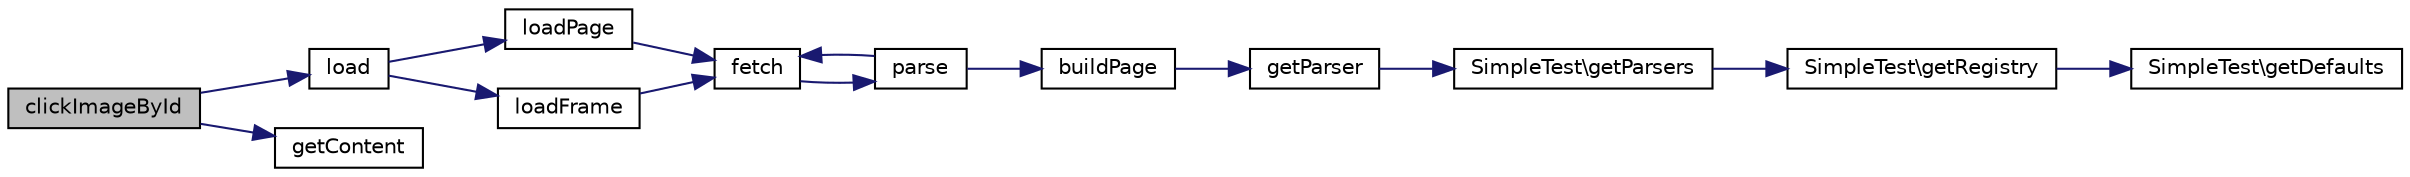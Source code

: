 digraph "clickImageById"
{
  edge [fontname="Helvetica",fontsize="10",labelfontname="Helvetica",labelfontsize="10"];
  node [fontname="Helvetica",fontsize="10",shape=record];
  rankdir="LR";
  Node1 [label="clickImageById",height=0.2,width=0.4,color="black", fillcolor="grey75", style="filled" fontcolor="black"];
  Node1 -> Node2 [color="midnightblue",fontsize="10",style="solid",fontname="Helvetica"];
  Node2 [label="load",height=0.2,width=0.4,color="black", fillcolor="white", style="filled",URL="$class_simple_browser.html#abc13ffb32fdf61b67bee819c6cd1ca03"];
  Node2 -> Node3 [color="midnightblue",fontsize="10",style="solid",fontname="Helvetica"];
  Node3 [label="loadPage",height=0.2,width=0.4,color="black", fillcolor="white", style="filled",URL="$class_simple_browser.html#a6a844b58937c25882302cdd3d04eb17a"];
  Node3 -> Node4 [color="midnightblue",fontsize="10",style="solid",fontname="Helvetica"];
  Node4 [label="fetch",height=0.2,width=0.4,color="black", fillcolor="white", style="filled",URL="$class_simple_browser.html#a625ef5dc40929a14ff182371200293cf"];
  Node4 -> Node5 [color="midnightblue",fontsize="10",style="solid",fontname="Helvetica"];
  Node5 [label="parse",height=0.2,width=0.4,color="black", fillcolor="white", style="filled",URL="$class_simple_browser.html#a49f7f75946cb2db7bcafccad91fceed5"];
  Node5 -> Node6 [color="midnightblue",fontsize="10",style="solid",fontname="Helvetica"];
  Node6 [label="buildPage",height=0.2,width=0.4,color="black", fillcolor="white", style="filled",URL="$class_simple_browser.html#a9e51bf4e2a9f62f6875e4dd1857117af"];
  Node6 -> Node7 [color="midnightblue",fontsize="10",style="solid",fontname="Helvetica"];
  Node7 [label="getParser",height=0.2,width=0.4,color="black", fillcolor="white", style="filled",URL="$class_simple_browser.html#a4b6907ea868dc9053e1f7d6260fa4b4f"];
  Node7 -> Node8 [color="midnightblue",fontsize="10",style="solid",fontname="Helvetica"];
  Node8 [label="SimpleTest\\getParsers",height=0.2,width=0.4,color="black", fillcolor="white", style="filled",URL="$class_simple_test.html#a4b51a0f9099ff86bcc8e850ac62af344"];
  Node8 -> Node9 [color="midnightblue",fontsize="10",style="solid",fontname="Helvetica"];
  Node9 [label="SimpleTest\\getRegistry",height=0.2,width=0.4,color="black", fillcolor="white", style="filled",URL="$class_simple_test.html#a91320adbec8b564c37b40a29aa9df772"];
  Node9 -> Node10 [color="midnightblue",fontsize="10",style="solid",fontname="Helvetica"];
  Node10 [label="SimpleTest\\getDefaults",height=0.2,width=0.4,color="black", fillcolor="white", style="filled",URL="$class_simple_test.html#a82efa1571705e561b8bae6b73060945d"];
  Node5 -> Node4 [color="midnightblue",fontsize="10",style="solid",fontname="Helvetica"];
  Node2 -> Node11 [color="midnightblue",fontsize="10",style="solid",fontname="Helvetica"];
  Node11 [label="loadFrame",height=0.2,width=0.4,color="black", fillcolor="white", style="filled",URL="$class_simple_browser.html#aae670bf98b9e4010c956127ec2ec9554"];
  Node11 -> Node4 [color="midnightblue",fontsize="10",style="solid",fontname="Helvetica"];
  Node1 -> Node12 [color="midnightblue",fontsize="10",style="solid",fontname="Helvetica"];
  Node12 [label="getContent",height=0.2,width=0.4,color="black", fillcolor="white", style="filled",URL="$class_simple_browser.html#a58e43f09a06ce4e29b192c4e17ce7915"];
}
